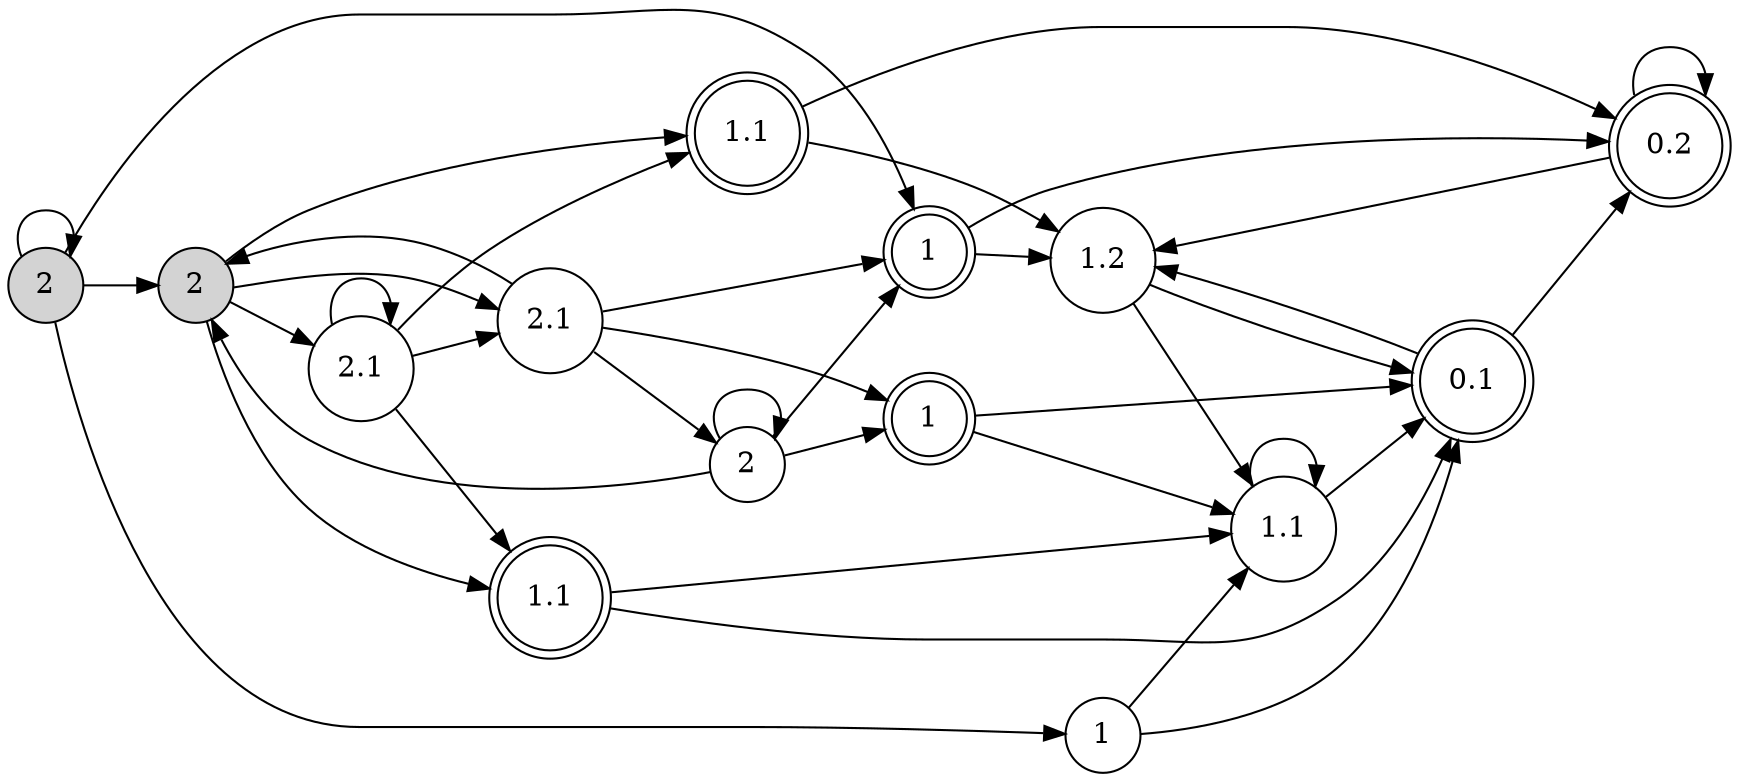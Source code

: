 digraph SBA{
	rankdir=LR
	0 [shape=circle,style=filled,label="2"]
	1 [shape=circle,style=filled,label="2"]
	3 [shape=doublecircle,label="1"]
	5 [shape=circle,label="1"]
	6 [shape=circle,label="2.1"]
	8 [shape=doublecircle,label="1.1"]
	9 [shape=doublecircle,label="1.1"]
	10 [shape=circle,label="2.1"]
	11 [shape=circle,label="1.1"]
	12 [shape=circle,label="1.2"]
	14 [shape=doublecircle,label="0.1"]
	15 [shape=doublecircle,label="0.2"]
	18 [shape=circle,label="2"]
	19 [shape=doublecircle,label="1"]

	0->6
	0->8
	0->9
	0->10
	1->0
	1->1
	1->3
	1->5
	3->12
	3->15
	5->11
	5->14
	6->6
	6->8
	6->9
	6->10
	8->12
	8->15
	9->11
	9->14
	10->0
	10->3
	10->18
	10->19
	11->11
	11->14
	12->11
	12->14
	14->12
	14->15
	15->12
	15->15
	18->0
	18->3
	18->18
	18->19
	19->11
	19->14
}
